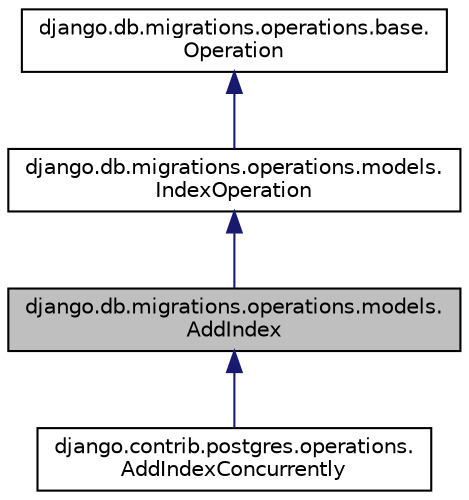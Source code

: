 digraph "django.db.migrations.operations.models.AddIndex"
{
 // LATEX_PDF_SIZE
  edge [fontname="Helvetica",fontsize="10",labelfontname="Helvetica",labelfontsize="10"];
  node [fontname="Helvetica",fontsize="10",shape=record];
  Node1 [label="django.db.migrations.operations.models.\lAddIndex",height=0.2,width=0.4,color="black", fillcolor="grey75", style="filled", fontcolor="black",tooltip=" "];
  Node2 -> Node1 [dir="back",color="midnightblue",fontsize="10",style="solid",fontname="Helvetica"];
  Node2 [label="django.db.migrations.operations.models.\lIndexOperation",height=0.2,width=0.4,color="black", fillcolor="white", style="filled",URL="$d3/d87/classdjango_1_1db_1_1migrations_1_1operations_1_1models_1_1_index_operation.html",tooltip=" "];
  Node3 -> Node2 [dir="back",color="midnightblue",fontsize="10",style="solid",fontname="Helvetica"];
  Node3 [label="django.db.migrations.operations.base.\lOperation",height=0.2,width=0.4,color="black", fillcolor="white", style="filled",URL="$d8/d4e/classdjango_1_1db_1_1migrations_1_1operations_1_1base_1_1_operation.html",tooltip=" "];
  Node1 -> Node4 [dir="back",color="midnightblue",fontsize="10",style="solid",fontname="Helvetica"];
  Node4 [label="django.contrib.postgres.operations.\lAddIndexConcurrently",height=0.2,width=0.4,color="black", fillcolor="white", style="filled",URL="$d8/da7/classdjango_1_1contrib_1_1postgres_1_1operations_1_1_add_index_concurrently.html",tooltip=" "];
}
